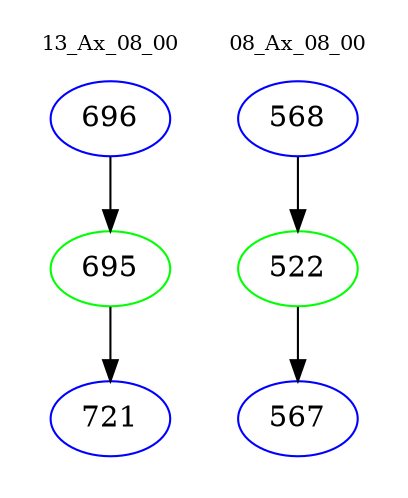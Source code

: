 digraph{
subgraph cluster_0 {
color = white
label = "13_Ax_08_00";
fontsize=10;
T0_696 [label="696", color="blue"]
T0_696 -> T0_695 [color="black"]
T0_695 [label="695", color="green"]
T0_695 -> T0_721 [color="black"]
T0_721 [label="721", color="blue"]
}
subgraph cluster_1 {
color = white
label = "08_Ax_08_00";
fontsize=10;
T1_568 [label="568", color="blue"]
T1_568 -> T1_522 [color="black"]
T1_522 [label="522", color="green"]
T1_522 -> T1_567 [color="black"]
T1_567 [label="567", color="blue"]
}
}
